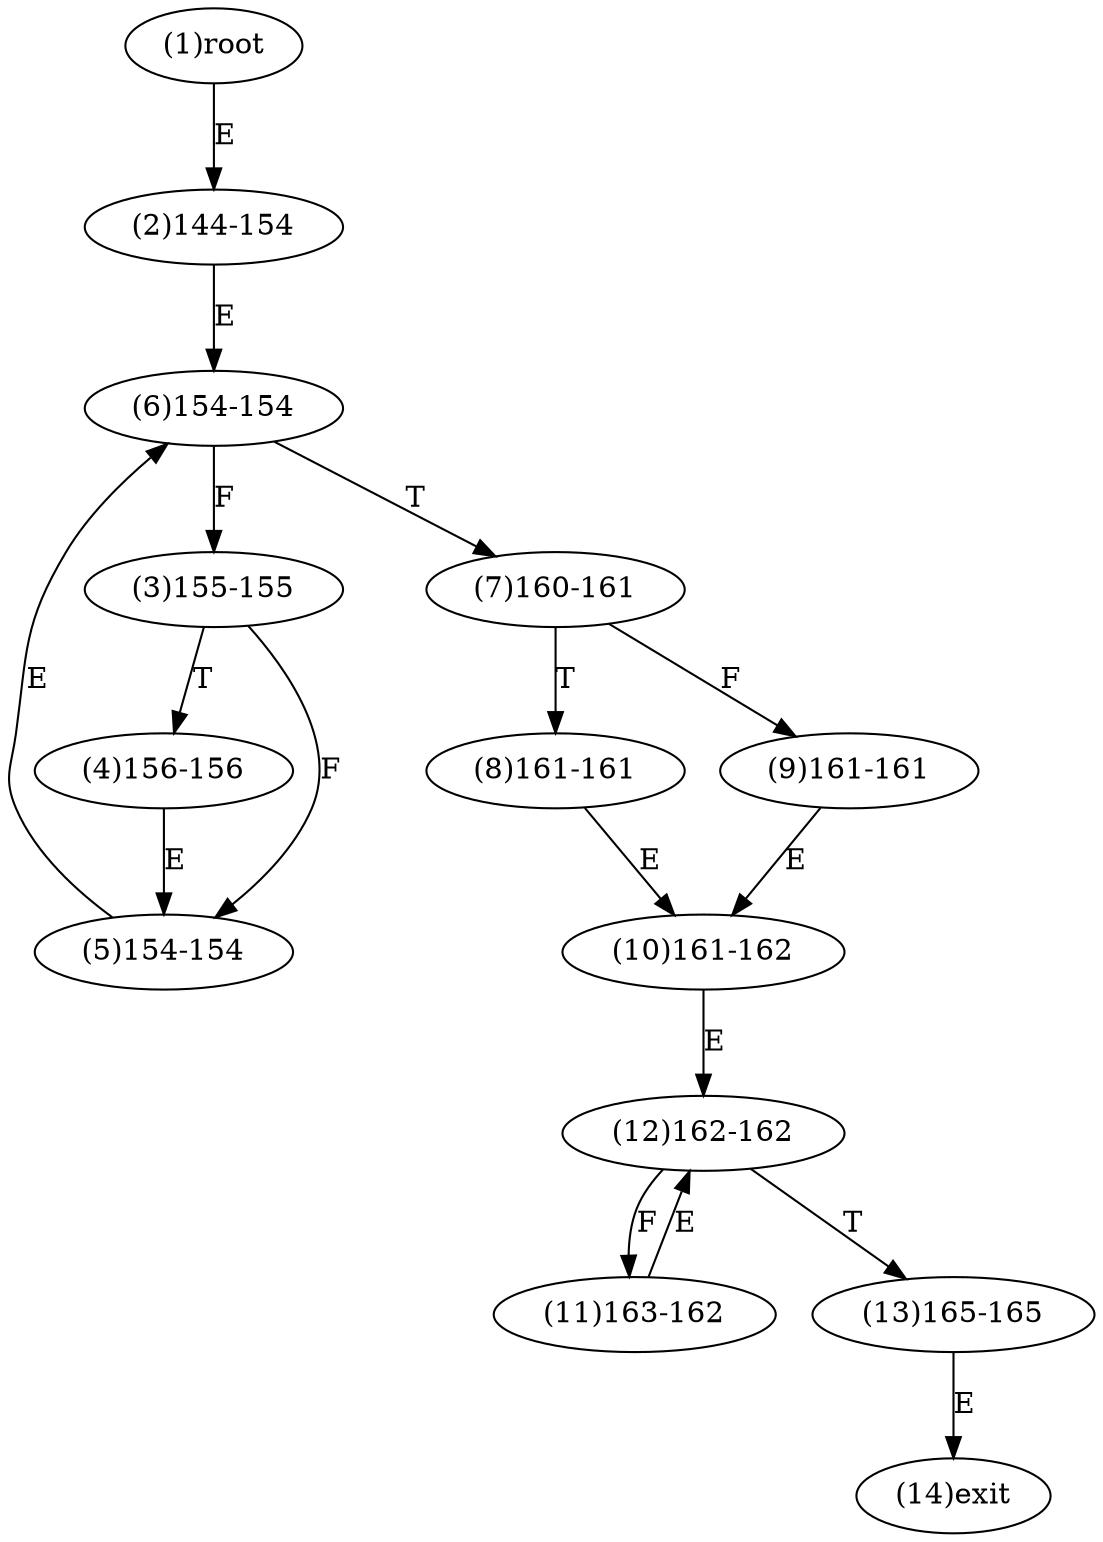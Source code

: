 digraph "" { 
1[ label="(1)root"];
2[ label="(2)144-154"];
3[ label="(3)155-155"];
4[ label="(4)156-156"];
5[ label="(5)154-154"];
6[ label="(6)154-154"];
7[ label="(7)160-161"];
8[ label="(8)161-161"];
9[ label="(9)161-161"];
10[ label="(10)161-162"];
11[ label="(11)163-162"];
12[ label="(12)162-162"];
13[ label="(13)165-165"];
14[ label="(14)exit"];
1->2[ label="E"];
2->6[ label="E"];
3->5[ label="F"];
3->4[ label="T"];
4->5[ label="E"];
5->6[ label="E"];
6->3[ label="F"];
6->7[ label="T"];
7->9[ label="F"];
7->8[ label="T"];
8->10[ label="E"];
9->10[ label="E"];
10->12[ label="E"];
11->12[ label="E"];
12->11[ label="F"];
12->13[ label="T"];
13->14[ label="E"];
}